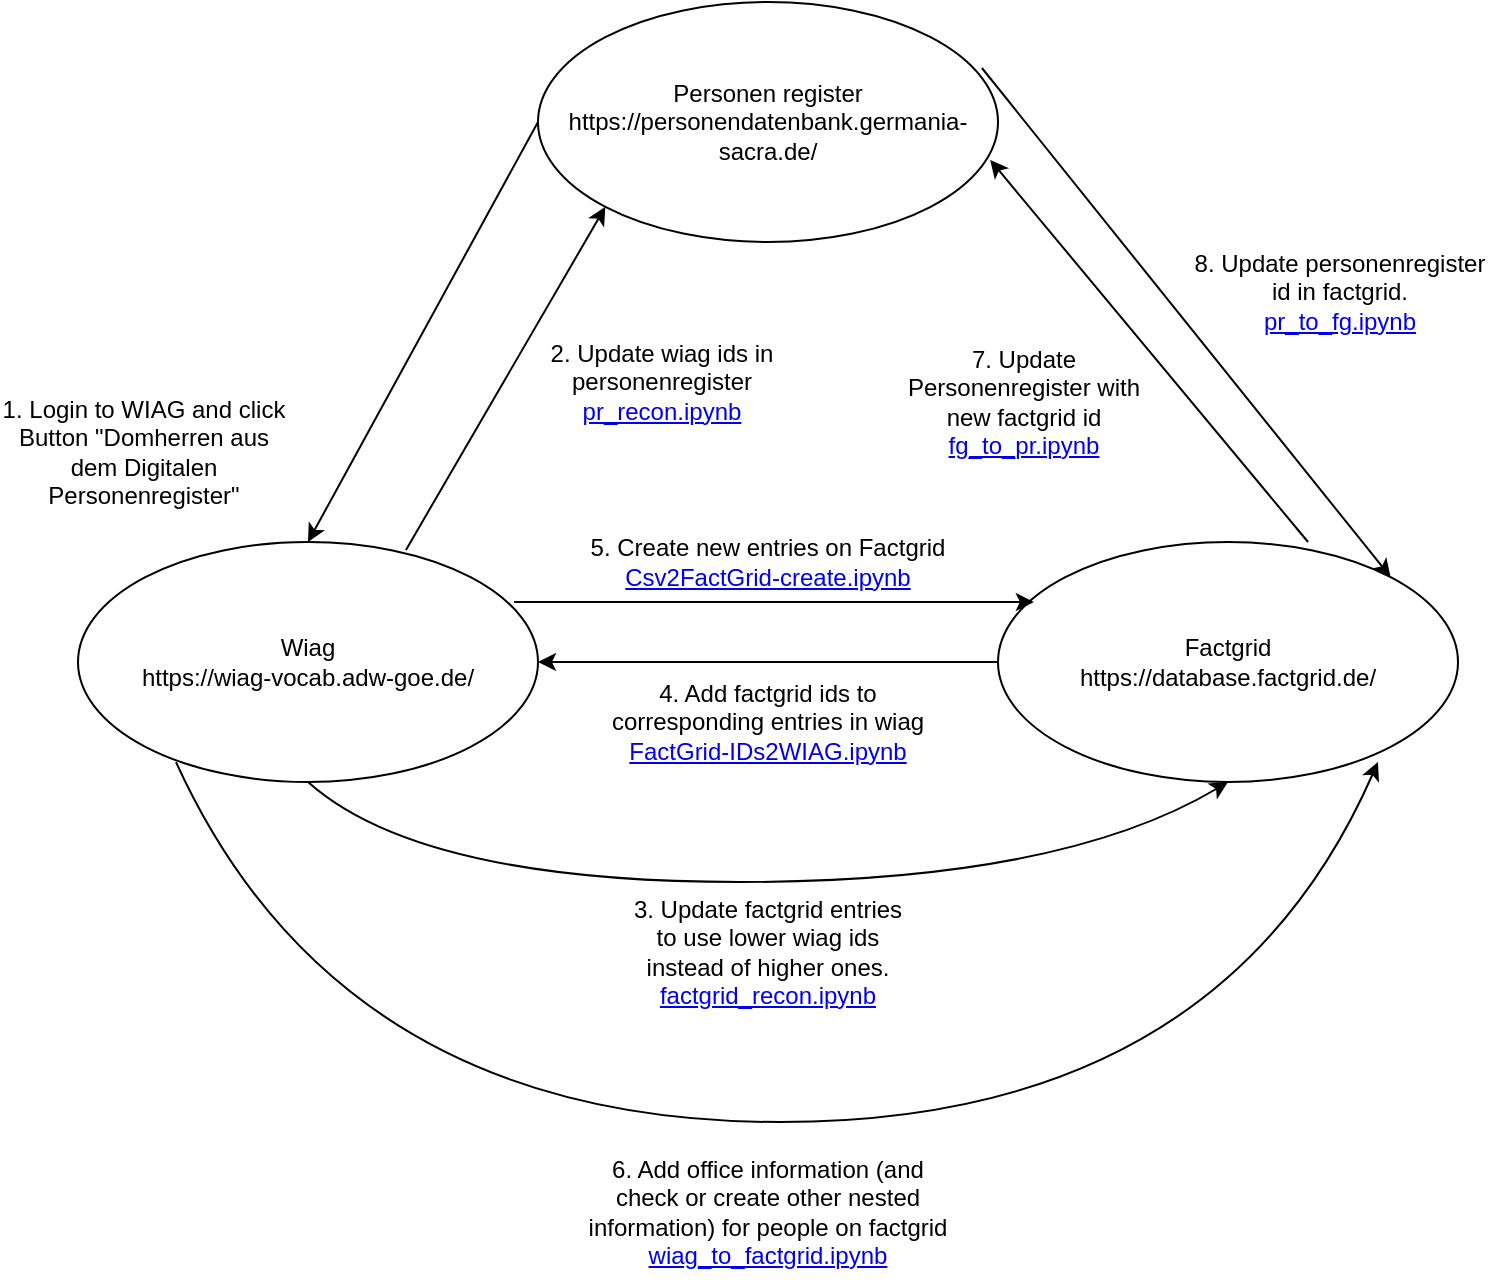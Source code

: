 <mxfile version="24.7.6">
  <diagram name="Seite-1" id="leB474EhjVgnFdigj9KG">
    <mxGraphModel dx="794" dy="726" grid="1" gridSize="10" guides="1" tooltips="1" connect="1" arrows="1" fold="1" page="1" pageScale="1" pageWidth="827" pageHeight="1169" math="0" shadow="0">
      <root>
        <mxCell id="0" />
        <mxCell id="1" parent="0" />
        <mxCell id="4jHds4j0ekdmrDRGuYUK-1" value="&lt;div&gt;Personen register&lt;/div&gt;&lt;div&gt;https://personendatenbank.germania-sacra.de/&lt;br&gt;&lt;/div&gt;" style="ellipse;whiteSpace=wrap;html=1;" parent="1" vertex="1">
          <mxGeometry x="299" y="80" width="230" height="120" as="geometry" />
        </mxCell>
        <mxCell id="4jHds4j0ekdmrDRGuYUK-2" value="&lt;div&gt;Wiag&lt;br&gt;&lt;/div&gt;&lt;div&gt;https://wiag-vocab.adw-goe.de/&lt;br&gt;&lt;/div&gt;" style="ellipse;whiteSpace=wrap;html=1;" parent="1" vertex="1">
          <mxGeometry x="69" y="350" width="230" height="120" as="geometry" />
        </mxCell>
        <mxCell id="4jHds4j0ekdmrDRGuYUK-3" value="&lt;div&gt;Factgrid&lt;/div&gt;&lt;div&gt;https://database.factgrid.de/&lt;br&gt;&lt;/div&gt;" style="ellipse;whiteSpace=wrap;html=1;" parent="1" vertex="1">
          <mxGeometry x="529" y="350" width="230" height="120" as="geometry" />
        </mxCell>
        <mxCell id="4jHds4j0ekdmrDRGuYUK-5" value="" style="endArrow=classic;html=1;rounded=0;entryX=0.5;entryY=0;entryDx=0;entryDy=0;exitX=0;exitY=0.5;exitDx=0;exitDy=0;" parent="1" source="4jHds4j0ekdmrDRGuYUK-1" target="4jHds4j0ekdmrDRGuYUK-2" edge="1">
          <mxGeometry width="50" height="50" relative="1" as="geometry">
            <mxPoint x="390" y="420" as="sourcePoint" />
            <mxPoint x="440" y="370" as="targetPoint" />
          </mxGeometry>
        </mxCell>
        <mxCell id="4jHds4j0ekdmrDRGuYUK-6" value="" style="endArrow=classic;html=1;rounded=0;exitX=0.713;exitY=0.033;exitDx=0;exitDy=0;entryX=0;entryY=1;entryDx=0;entryDy=0;exitPerimeter=0;" parent="1" source="4jHds4j0ekdmrDRGuYUK-2" target="4jHds4j0ekdmrDRGuYUK-1" edge="1">
          <mxGeometry width="50" height="50" relative="1" as="geometry">
            <mxPoint x="390" y="420" as="sourcePoint" />
            <mxPoint x="440" y="370" as="targetPoint" />
          </mxGeometry>
        </mxCell>
        <mxCell id="4jHds4j0ekdmrDRGuYUK-7" value="" style="endArrow=classic;html=1;rounded=0;exitX=0.948;exitY=0.25;exitDx=0;exitDy=0;exitPerimeter=0;entryX=0.078;entryY=0.25;entryDx=0;entryDy=0;entryPerimeter=0;" parent="1" source="4jHds4j0ekdmrDRGuYUK-2" target="4jHds4j0ekdmrDRGuYUK-3" edge="1">
          <mxGeometry width="50" height="50" relative="1" as="geometry">
            <mxPoint x="390" y="420" as="sourcePoint" />
            <mxPoint x="440" y="370" as="targetPoint" />
          </mxGeometry>
        </mxCell>
        <mxCell id="4jHds4j0ekdmrDRGuYUK-8" value="" style="endArrow=classic;html=1;rounded=0;exitX=0;exitY=0.5;exitDx=0;exitDy=0;entryX=1;entryY=0.5;entryDx=0;entryDy=0;" parent="1" source="4jHds4j0ekdmrDRGuYUK-3" target="4jHds4j0ekdmrDRGuYUK-2" edge="1">
          <mxGeometry width="50" height="50" relative="1" as="geometry">
            <mxPoint x="390" y="420" as="sourcePoint" />
            <mxPoint x="440" y="370" as="targetPoint" />
          </mxGeometry>
        </mxCell>
        <mxCell id="4jHds4j0ekdmrDRGuYUK-10" value="" style="endArrow=classic;html=1;rounded=0;exitX=0.674;exitY=0;exitDx=0;exitDy=0;entryX=0.983;entryY=0.658;entryDx=0;entryDy=0;exitPerimeter=0;entryPerimeter=0;" parent="1" source="4jHds4j0ekdmrDRGuYUK-3" target="4jHds4j0ekdmrDRGuYUK-1" edge="1">
          <mxGeometry width="50" height="50" relative="1" as="geometry">
            <mxPoint x="390" y="420" as="sourcePoint" />
            <mxPoint x="440" y="370" as="targetPoint" />
          </mxGeometry>
        </mxCell>
        <mxCell id="4jHds4j0ekdmrDRGuYUK-11" value="1. Login to WIAG and click Button &quot;Domherren aus dem Digitalen Personenregister&quot; " style="text;html=1;align=center;verticalAlign=middle;whiteSpace=wrap;rounded=0;" parent="1" vertex="1">
          <mxGeometry x="30" y="270" width="144" height="70" as="geometry" />
        </mxCell>
        <mxCell id="4jHds4j0ekdmrDRGuYUK-12" value="&lt;div&gt;2. Update wiag ids in personenregister&lt;/div&gt;&lt;a href=&quot;https://github.com/WIAG-ADW-GOE/WIAGweb2/blob/main/notebooks/pr_recon.ipynb&quot; class=&quot;Link--primary&quot; aria-label=&quot;pr_recon.ipynb, (File)&quot; title=&quot;pr_recon.ipynb&quot;&gt;pr_recon.ipynb&lt;/a&gt;" style="text;html=1;align=center;verticalAlign=middle;whiteSpace=wrap;rounded=0;" parent="1" vertex="1">
          <mxGeometry x="299" y="240" width="124" height="60" as="geometry" />
        </mxCell>
        <mxCell id="4jHds4j0ekdmrDRGuYUK-13" value="&lt;div&gt;4. Add factgrid ids to corresponding entries in wiag&lt;/div&gt;&lt;div&gt;&lt;a href=&quot;https://github.com/WIAG-ADW-GOE/WIAGweb2/blob/main/notebooks/FactGrid-IDs2WIAG.ipynb&quot; class=&quot;Link--primary&quot; aria-label=&quot;FactGrid-IDs2WIAG.ipynb, (File)&quot; title=&quot;FactGrid-IDs2WIAG.ipynb&quot;&gt;FactGrid-IDs2WIAG.ipynb&lt;/a&gt;&lt;/div&gt;" style="text;html=1;align=center;verticalAlign=middle;whiteSpace=wrap;rounded=0;" parent="1" vertex="1">
          <mxGeometry x="327" y="410" width="174" height="60" as="geometry" />
        </mxCell>
        <mxCell id="4jHds4j0ekdmrDRGuYUK-14" value="&lt;div&gt;5. Create new entries on Factgrid&lt;/div&gt;&lt;div&gt;&lt;a href=&quot;https://github.com/WIAG-ADW-GOE/WIAGweb2/blob/main/notebooks/Csv2FactGrid-create.ipynb&quot; class=&quot;Link--primary&quot; aria-label=&quot;Csv2FactGrid-create.ipynb, (File)&quot; title=&quot;Csv2FactGrid-create.ipynb&quot;&gt;Csv2FactGrid-create.ipynb&lt;/a&gt;&lt;/div&gt;" style="text;html=1;align=center;verticalAlign=middle;whiteSpace=wrap;rounded=0;" parent="1" vertex="1">
          <mxGeometry x="322" y="330" width="184" height="60" as="geometry" />
        </mxCell>
        <mxCell id="4jHds4j0ekdmrDRGuYUK-15" value="&lt;div&gt;7. Update Personenregister with new factgrid id&lt;/div&gt;&lt;a href=&quot;https://github.com/WIAG-ADW-GOE/WIAGweb2/blob/main/notebooks/fg_to_pr.ipynb&quot; class=&quot;Link--primary&quot; aria-label=&quot;fg_to_pr.ipynb, (File)&quot; title=&quot;fg_to_pr.ipynb&quot;&gt;fg_to_pr.ipynb&lt;/a&gt;" style="text;html=1;align=center;verticalAlign=middle;whiteSpace=wrap;rounded=0;" parent="1" vertex="1">
          <mxGeometry x="480" y="250" width="124" height="60" as="geometry" />
        </mxCell>
        <mxCell id="4jHds4j0ekdmrDRGuYUK-17" value="" style="curved=1;endArrow=classic;html=1;rounded=0;entryX=0.5;entryY=1;entryDx=0;entryDy=0;exitX=0.5;exitY=1;exitDx=0;exitDy=0;" parent="1" source="4jHds4j0ekdmrDRGuYUK-2" target="4jHds4j0ekdmrDRGuYUK-3" edge="1">
          <mxGeometry width="50" height="50" relative="1" as="geometry">
            <mxPoint x="390" y="420" as="sourcePoint" />
            <mxPoint x="440" y="370" as="targetPoint" />
            <Array as="points">
              <mxPoint x="240" y="520" />
              <mxPoint x="560" y="520" />
            </Array>
          </mxGeometry>
        </mxCell>
        <mxCell id="4jHds4j0ekdmrDRGuYUK-18" value="&lt;div&gt;3. Update factgrid entries to use lower wiag ids instead of higher ones.&lt;/div&gt;&lt;div&gt;&lt;a href=&quot;https://github.com/WIAG-ADW-GOE/WIAGweb2/blob/main/notebooks/factgrid_recon.ipynb&quot; class=&quot;Link--primary&quot; aria-label=&quot;factgrid_recon.ipynb, (File)&quot; title=&quot;factgrid_recon.ipynb&quot;&gt;factgrid_recon.ipynb&lt;/a&gt;&lt;/div&gt;" style="text;html=1;align=center;verticalAlign=middle;whiteSpace=wrap;rounded=0;" parent="1" vertex="1">
          <mxGeometry x="342" y="510" width="144" height="90" as="geometry" />
        </mxCell>
        <mxCell id="4jHds4j0ekdmrDRGuYUK-19" value="" style="endArrow=classic;html=1;rounded=0;exitX=0.965;exitY=0.275;exitDx=0;exitDy=0;exitPerimeter=0;entryX=1;entryY=0;entryDx=0;entryDy=0;" parent="1" source="4jHds4j0ekdmrDRGuYUK-1" target="4jHds4j0ekdmrDRGuYUK-3" edge="1">
          <mxGeometry width="50" height="50" relative="1" as="geometry">
            <mxPoint x="390" y="420" as="sourcePoint" />
            <mxPoint x="440" y="370" as="targetPoint" />
          </mxGeometry>
        </mxCell>
        <mxCell id="4jHds4j0ekdmrDRGuYUK-20" value="&lt;div&gt;8. Update personenregister id in factgrid.&lt;/div&gt;&lt;div&gt;&lt;a href=&quot;https://github.com/WIAG-ADW-GOE/WIAGweb2/blob/main/notebooks/pr_to_fg.ipynb&quot; class=&quot;Link--primary&quot; aria-label=&quot;pr_to_fg.ipynb, (File)&quot; title=&quot;pr_to_fg.ipynb&quot;&gt;pr_to_fg.ipynb&lt;/a&gt;&lt;/div&gt;" style="text;html=1;align=center;verticalAlign=middle;whiteSpace=wrap;rounded=0;" parent="1" vertex="1">
          <mxGeometry x="620" y="190" width="160" height="70" as="geometry" />
        </mxCell>
        <mxCell id="R6xsnPgOfgVxO_Im8gat-1" value="" style="curved=1;endArrow=classic;html=1;rounded=0;exitX=0.213;exitY=0.917;exitDx=0;exitDy=0;exitPerimeter=0;entryX=0.826;entryY=0.917;entryDx=0;entryDy=0;entryPerimeter=0;" parent="1" source="4jHds4j0ekdmrDRGuYUK-2" target="4jHds4j0ekdmrDRGuYUK-3" edge="1">
          <mxGeometry width="50" height="50" relative="1" as="geometry">
            <mxPoint x="390" y="480" as="sourcePoint" />
            <mxPoint x="440" y="430" as="targetPoint" />
            <Array as="points">
              <mxPoint x="200" y="640" />
              <mxPoint x="640" y="640" />
            </Array>
          </mxGeometry>
        </mxCell>
        <mxCell id="R6xsnPgOfgVxO_Im8gat-4" value="&lt;div&gt;6. Add office information (and check or create other nested information) for people on factgrid&lt;/div&gt;&lt;div&gt;&lt;a href=&quot;https://github.com/WIAG-ADW-GOE/WIAGweb2/blob/main/notebooks/wiag_to_factgrid.ipynb&quot; class=&quot;Link--primary&quot; aria-label=&quot;wiag_to_factgrid.ipynb, (File)&quot; title=&quot;wiag_to_factgrid.ipynb&quot;&gt;wiag_to_factgrid.ipynb&lt;/a&gt;&lt;/div&gt;" style="text;html=1;align=center;verticalAlign=middle;whiteSpace=wrap;rounded=0;" parent="1" vertex="1">
          <mxGeometry x="319" y="650" width="190" height="70" as="geometry" />
        </mxCell>
      </root>
    </mxGraphModel>
  </diagram>
</mxfile>
